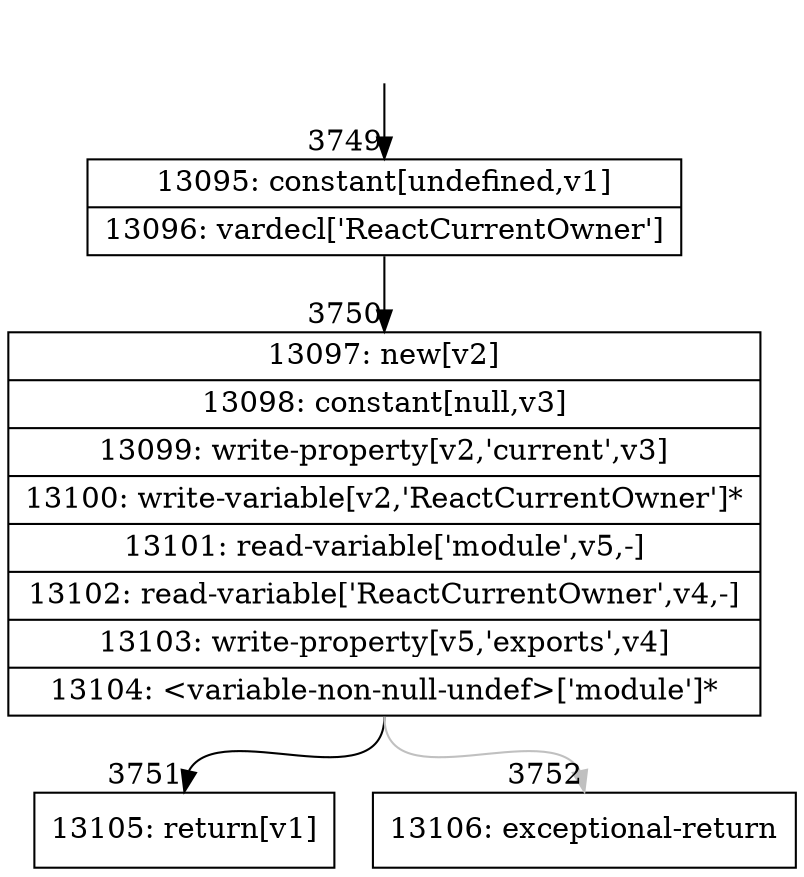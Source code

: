 digraph {
rankdir="TD"
BB_entry259[shape=none,label=""];
BB_entry259 -> BB3749 [tailport=s, headport=n, headlabel="    3749"]
BB3749 [shape=record label="{13095: constant[undefined,v1]|13096: vardecl['ReactCurrentOwner']}" ] 
BB3749 -> BB3750 [tailport=s, headport=n, headlabel="      3750"]
BB3750 [shape=record label="{13097: new[v2]|13098: constant[null,v3]|13099: write-property[v2,'current',v3]|13100: write-variable[v2,'ReactCurrentOwner']*|13101: read-variable['module',v5,-]|13102: read-variable['ReactCurrentOwner',v4,-]|13103: write-property[v5,'exports',v4]|13104: \<variable-non-null-undef\>['module']*}" ] 
BB3750 -> BB3751 [tailport=s, headport=n, headlabel="      3751"]
BB3750 -> BB3752 [tailport=s, headport=n, color=gray, headlabel="      3752"]
BB3751 [shape=record label="{13105: return[v1]}" ] 
BB3752 [shape=record label="{13106: exceptional-return}" ] 
//#$~ 7205
}
